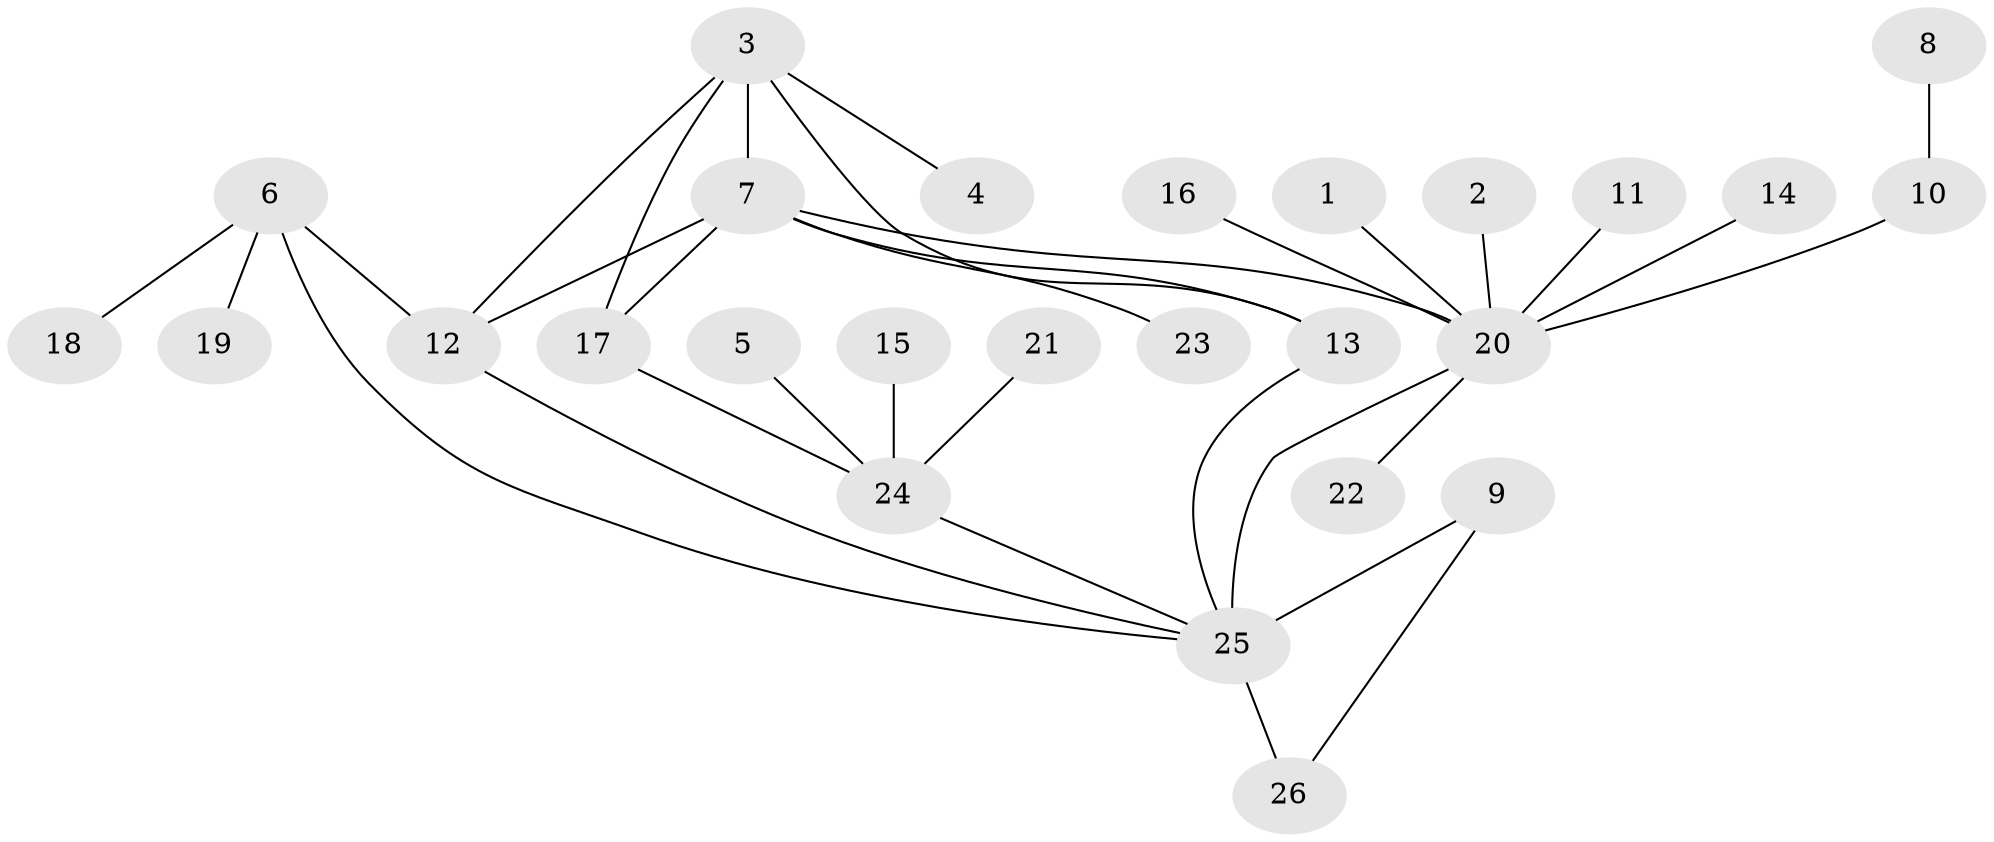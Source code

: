 // original degree distribution, {10: 0.019230769230769232, 6: 0.038461538461538464, 5: 0.038461538461538464, 4: 0.057692307692307696, 7: 0.057692307692307696, 2: 0.19230769230769232, 1: 0.5192307692307693, 3: 0.07692307692307693}
// Generated by graph-tools (version 1.1) at 2025/02/03/09/25 03:02:42]
// undirected, 26 vertices, 33 edges
graph export_dot {
graph [start="1"]
  node [color=gray90,style=filled];
  1;
  2;
  3;
  4;
  5;
  6;
  7;
  8;
  9;
  10;
  11;
  12;
  13;
  14;
  15;
  16;
  17;
  18;
  19;
  20;
  21;
  22;
  23;
  24;
  25;
  26;
  1 -- 20 [weight=1.0];
  2 -- 20 [weight=1.0];
  3 -- 4 [weight=1.0];
  3 -- 7 [weight=2.0];
  3 -- 12 [weight=1.0];
  3 -- 13 [weight=1.0];
  3 -- 17 [weight=1.0];
  5 -- 24 [weight=1.0];
  6 -- 12 [weight=1.0];
  6 -- 18 [weight=1.0];
  6 -- 19 [weight=1.0];
  6 -- 25 [weight=1.0];
  7 -- 12 [weight=1.0];
  7 -- 13 [weight=1.0];
  7 -- 17 [weight=1.0];
  7 -- 20 [weight=1.0];
  7 -- 23 [weight=1.0];
  8 -- 10 [weight=1.0];
  9 -- 25 [weight=3.0];
  9 -- 26 [weight=1.0];
  10 -- 20 [weight=1.0];
  11 -- 20 [weight=1.0];
  12 -- 25 [weight=1.0];
  13 -- 25 [weight=1.0];
  14 -- 20 [weight=1.0];
  15 -- 24 [weight=1.0];
  16 -- 20 [weight=1.0];
  17 -- 24 [weight=1.0];
  20 -- 22 [weight=1.0];
  20 -- 25 [weight=1.0];
  21 -- 24 [weight=1.0];
  24 -- 25 [weight=1.0];
  25 -- 26 [weight=1.0];
}
